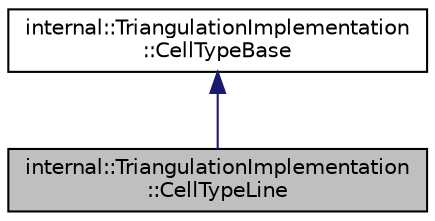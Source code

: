 digraph "internal::TriangulationImplementation::CellTypeLine"
{
 // LATEX_PDF_SIZE
  edge [fontname="Helvetica",fontsize="10",labelfontname="Helvetica",labelfontsize="10"];
  node [fontname="Helvetica",fontsize="10",shape=record];
  Node1 [label="internal::TriangulationImplementation\l::CellTypeLine",height=0.2,width=0.4,color="black", fillcolor="grey75", style="filled", fontcolor="black",tooltip=" "];
  Node2 -> Node1 [dir="back",color="midnightblue",fontsize="10",style="solid",fontname="Helvetica"];
  Node2 [label="internal::TriangulationImplementation\l::CellTypeBase",height=0.2,width=0.4,color="black", fillcolor="white", style="filled",URL="$structinternal_1_1TriangulationImplementation_1_1CellTypeBase.html",tooltip=" "];
}
